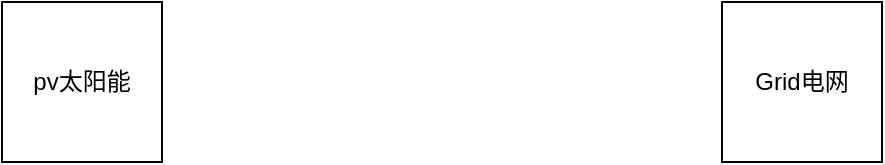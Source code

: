 <mxfile version="14.0.5" type="github">
  <diagram id="zFiF9Op-mUOR3EBwvule" name="Page-1">
    <mxGraphModel dx="782" dy="469" grid="1" gridSize="10" guides="1" tooltips="1" connect="1" arrows="1" fold="1" page="1" pageScale="1" pageWidth="827" pageHeight="1169" math="0" shadow="0">
      <root>
        <mxCell id="0" />
        <mxCell id="1" parent="0" />
        <mxCell id="paRQzdsvZ5kCJrLPlrh8-1" value="pv太阳能" style="whiteSpace=wrap;html=1;aspect=fixed;" vertex="1" parent="1">
          <mxGeometry x="80" y="40" width="80" height="80" as="geometry" />
        </mxCell>
        <mxCell id="paRQzdsvZ5kCJrLPlrh8-2" value="Grid电网" style="whiteSpace=wrap;html=1;aspect=fixed;" vertex="1" parent="1">
          <mxGeometry x="440" y="40" width="80" height="80" as="geometry" />
        </mxCell>
      </root>
    </mxGraphModel>
  </diagram>
</mxfile>
